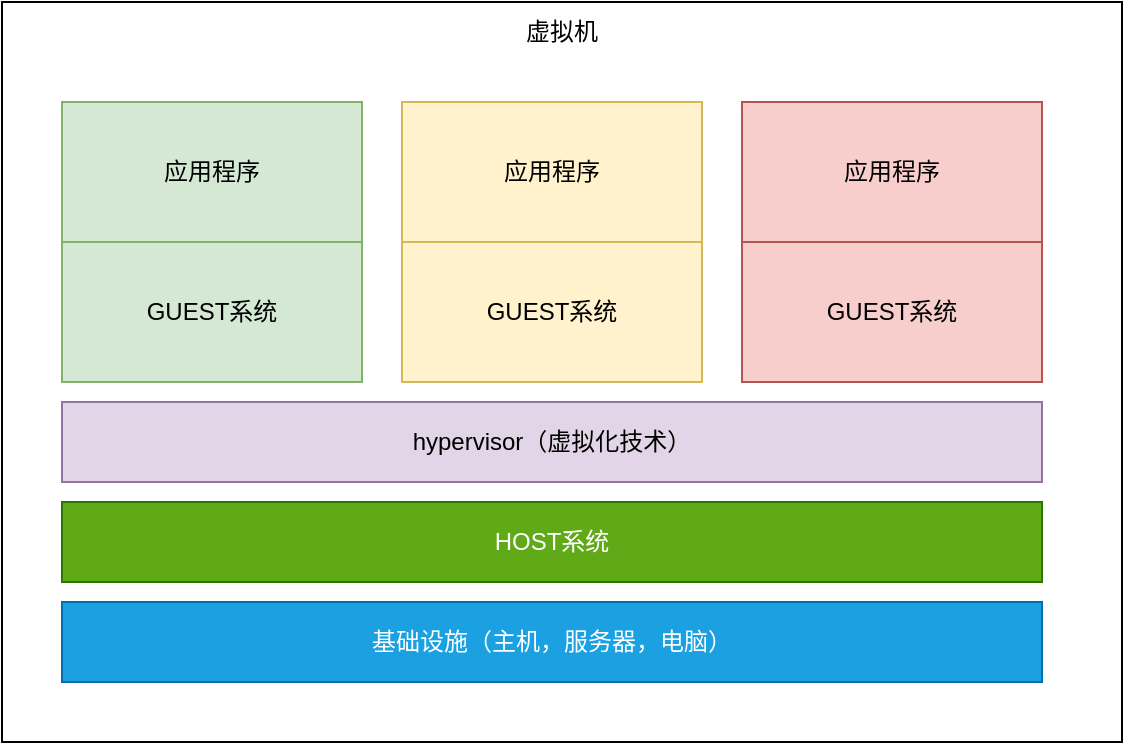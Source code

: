 <mxfile version="21.5.2" type="github">
  <diagram name="第 1 页" id="GlG7SKaHtDgl5bcMaO-n">
    <mxGraphModel dx="1434" dy="714" grid="1" gridSize="10" guides="1" tooltips="1" connect="1" arrows="1" fold="1" page="1" pageScale="1" pageWidth="827" pageHeight="1169" math="0" shadow="0">
      <root>
        <mxCell id="0" />
        <mxCell id="1" parent="0" />
        <mxCell id="Xx1vugDSi-0I8yjY7_gC-1" value="" style="rounded=0;whiteSpace=wrap;html=1;" vertex="1" parent="1">
          <mxGeometry x="160" y="110" width="560" height="370" as="geometry" />
        </mxCell>
        <mxCell id="Xx1vugDSi-0I8yjY7_gC-4" value="应用程序" style="rounded=0;whiteSpace=wrap;html=1;fillColor=#d5e8d4;strokeColor=#82b366;" vertex="1" parent="1">
          <mxGeometry x="190" y="160" width="150" height="70" as="geometry" />
        </mxCell>
        <mxCell id="Xx1vugDSi-0I8yjY7_gC-5" value="GUEST系统" style="rounded=0;whiteSpace=wrap;html=1;fillColor=#d5e8d4;strokeColor=#82b366;" vertex="1" parent="1">
          <mxGeometry x="190" y="230" width="150" height="70" as="geometry" />
        </mxCell>
        <mxCell id="Xx1vugDSi-0I8yjY7_gC-6" value="应用程序" style="rounded=0;whiteSpace=wrap;html=1;fillColor=#fff2cc;strokeColor=#d6b656;" vertex="1" parent="1">
          <mxGeometry x="360" y="160" width="150" height="70" as="geometry" />
        </mxCell>
        <mxCell id="Xx1vugDSi-0I8yjY7_gC-7" value="GUEST系统" style="rounded=0;whiteSpace=wrap;html=1;fillColor=#fff2cc;strokeColor=#d6b656;" vertex="1" parent="1">
          <mxGeometry x="360" y="230" width="150" height="70" as="geometry" />
        </mxCell>
        <mxCell id="Xx1vugDSi-0I8yjY7_gC-8" value="应用程序" style="rounded=0;whiteSpace=wrap;html=1;fillColor=#f8cecc;strokeColor=#b85450;" vertex="1" parent="1">
          <mxGeometry x="530" y="160" width="150" height="70" as="geometry" />
        </mxCell>
        <mxCell id="Xx1vugDSi-0I8yjY7_gC-9" value="GUEST系统" style="rounded=0;whiteSpace=wrap;html=1;fillColor=#f8cecc;strokeColor=#b85450;" vertex="1" parent="1">
          <mxGeometry x="530" y="230" width="150" height="70" as="geometry" />
        </mxCell>
        <mxCell id="Xx1vugDSi-0I8yjY7_gC-10" value="hypervisor（虚拟化技术）" style="rounded=0;whiteSpace=wrap;html=1;fillColor=#e1d5e7;strokeColor=#9673a6;" vertex="1" parent="1">
          <mxGeometry x="190" y="310" width="490" height="40" as="geometry" />
        </mxCell>
        <mxCell id="Xx1vugDSi-0I8yjY7_gC-11" value="HOST系统" style="rounded=0;whiteSpace=wrap;html=1;fillColor=#60a917;fontColor=#ffffff;strokeColor=#2D7600;" vertex="1" parent="1">
          <mxGeometry x="190" y="360" width="490" height="40" as="geometry" />
        </mxCell>
        <mxCell id="Xx1vugDSi-0I8yjY7_gC-12" value="基础设施（主机，服务器，电脑）" style="rounded=0;whiteSpace=wrap;html=1;fillColor=#1ba1e2;fontColor=#ffffff;strokeColor=#006EAF;" vertex="1" parent="1">
          <mxGeometry x="190" y="410" width="490" height="40" as="geometry" />
        </mxCell>
        <mxCell id="Xx1vugDSi-0I8yjY7_gC-13" value="虚拟机" style="text;html=1;strokeColor=none;fillColor=none;align=center;verticalAlign=middle;whiteSpace=wrap;rounded=0;" vertex="1" parent="1">
          <mxGeometry x="410" y="110" width="60" height="30" as="geometry" />
        </mxCell>
      </root>
    </mxGraphModel>
  </diagram>
</mxfile>
